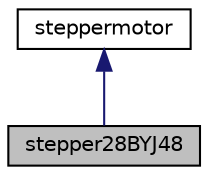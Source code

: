 digraph "stepper28BYJ48"
{
  edge [fontname="Helvetica",fontsize="10",labelfontname="Helvetica",labelfontsize="10"];
  node [fontname="Helvetica",fontsize="10",shape=record];
  Node0 [label="stepper28BYJ48",height=0.2,width=0.4,color="black", fillcolor="grey75", style="filled", fontcolor="black"];
  Node1 -> Node0 [dir="back",color="midnightblue",fontsize="10",style="solid",fontname="Helvetica"];
  Node1 [label="steppermotor",height=0.2,width=0.4,color="black", fillcolor="white", style="filled",URL="$classsteppermotor.html",tooltip="Library for implementing a steppermotor with 4 input pins and 8 steps through a hwlib::port_out. "];
}

